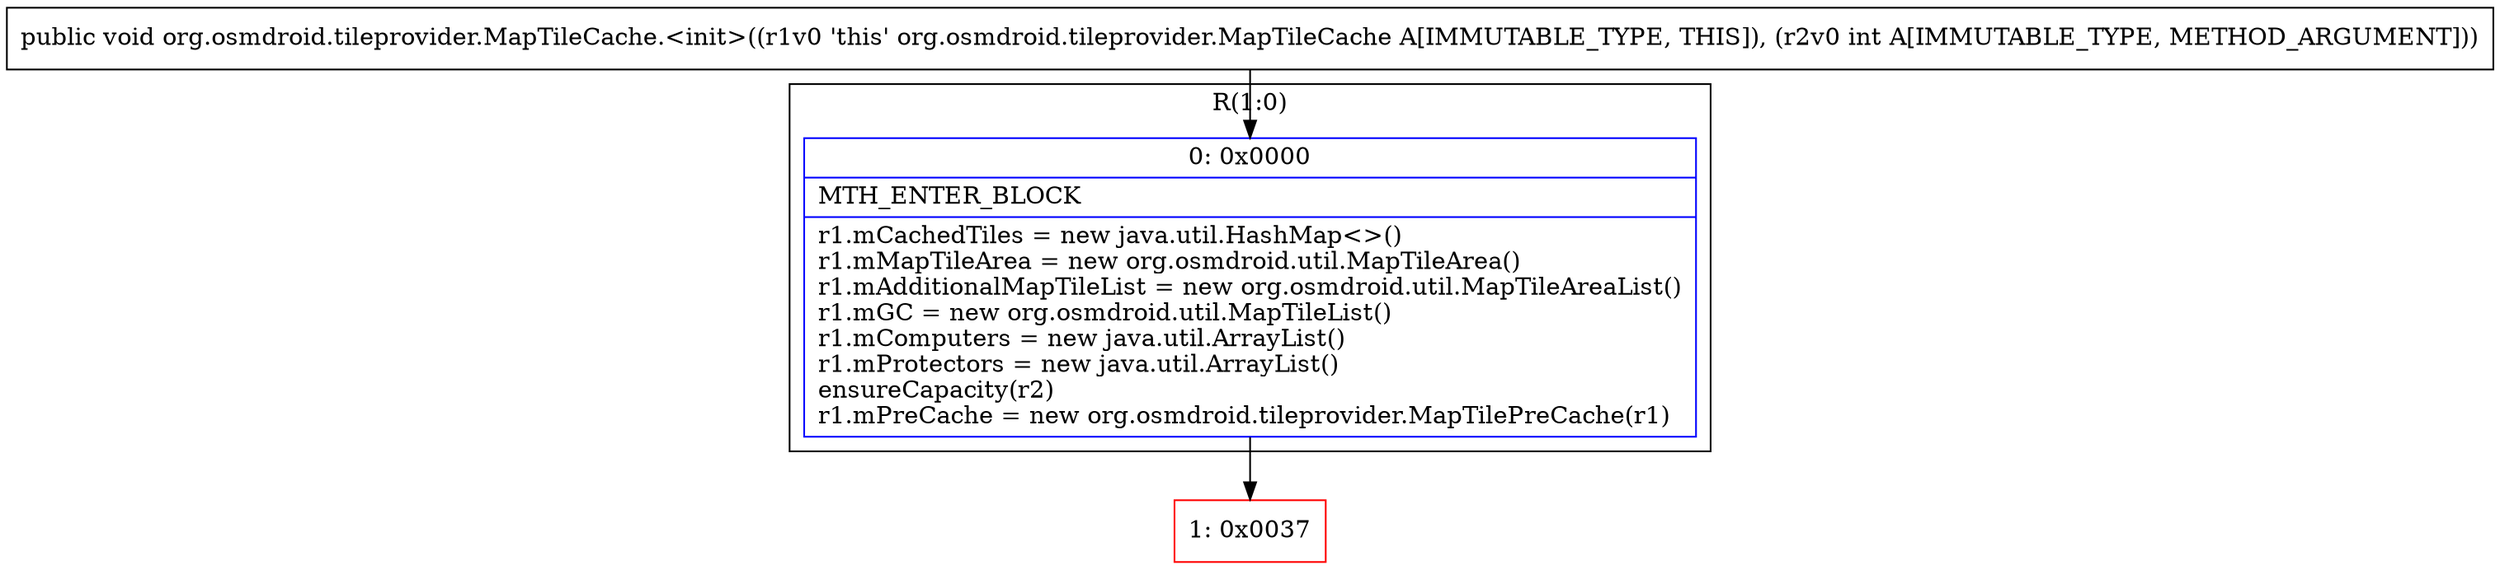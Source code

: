 digraph "CFG fororg.osmdroid.tileprovider.MapTileCache.\<init\>(I)V" {
subgraph cluster_Region_1147551136 {
label = "R(1:0)";
node [shape=record,color=blue];
Node_0 [shape=record,label="{0\:\ 0x0000|MTH_ENTER_BLOCK\l|r1.mCachedTiles = new java.util.HashMap\<\>()\lr1.mMapTileArea = new org.osmdroid.util.MapTileArea()\lr1.mAdditionalMapTileList = new org.osmdroid.util.MapTileAreaList()\lr1.mGC = new org.osmdroid.util.MapTileList()\lr1.mComputers = new java.util.ArrayList()\lr1.mProtectors = new java.util.ArrayList()\lensureCapacity(r2)\lr1.mPreCache = new org.osmdroid.tileprovider.MapTilePreCache(r1)\l}"];
}
Node_1 [shape=record,color=red,label="{1\:\ 0x0037}"];
MethodNode[shape=record,label="{public void org.osmdroid.tileprovider.MapTileCache.\<init\>((r1v0 'this' org.osmdroid.tileprovider.MapTileCache A[IMMUTABLE_TYPE, THIS]), (r2v0 int A[IMMUTABLE_TYPE, METHOD_ARGUMENT])) }"];
MethodNode -> Node_0;
Node_0 -> Node_1;
}


